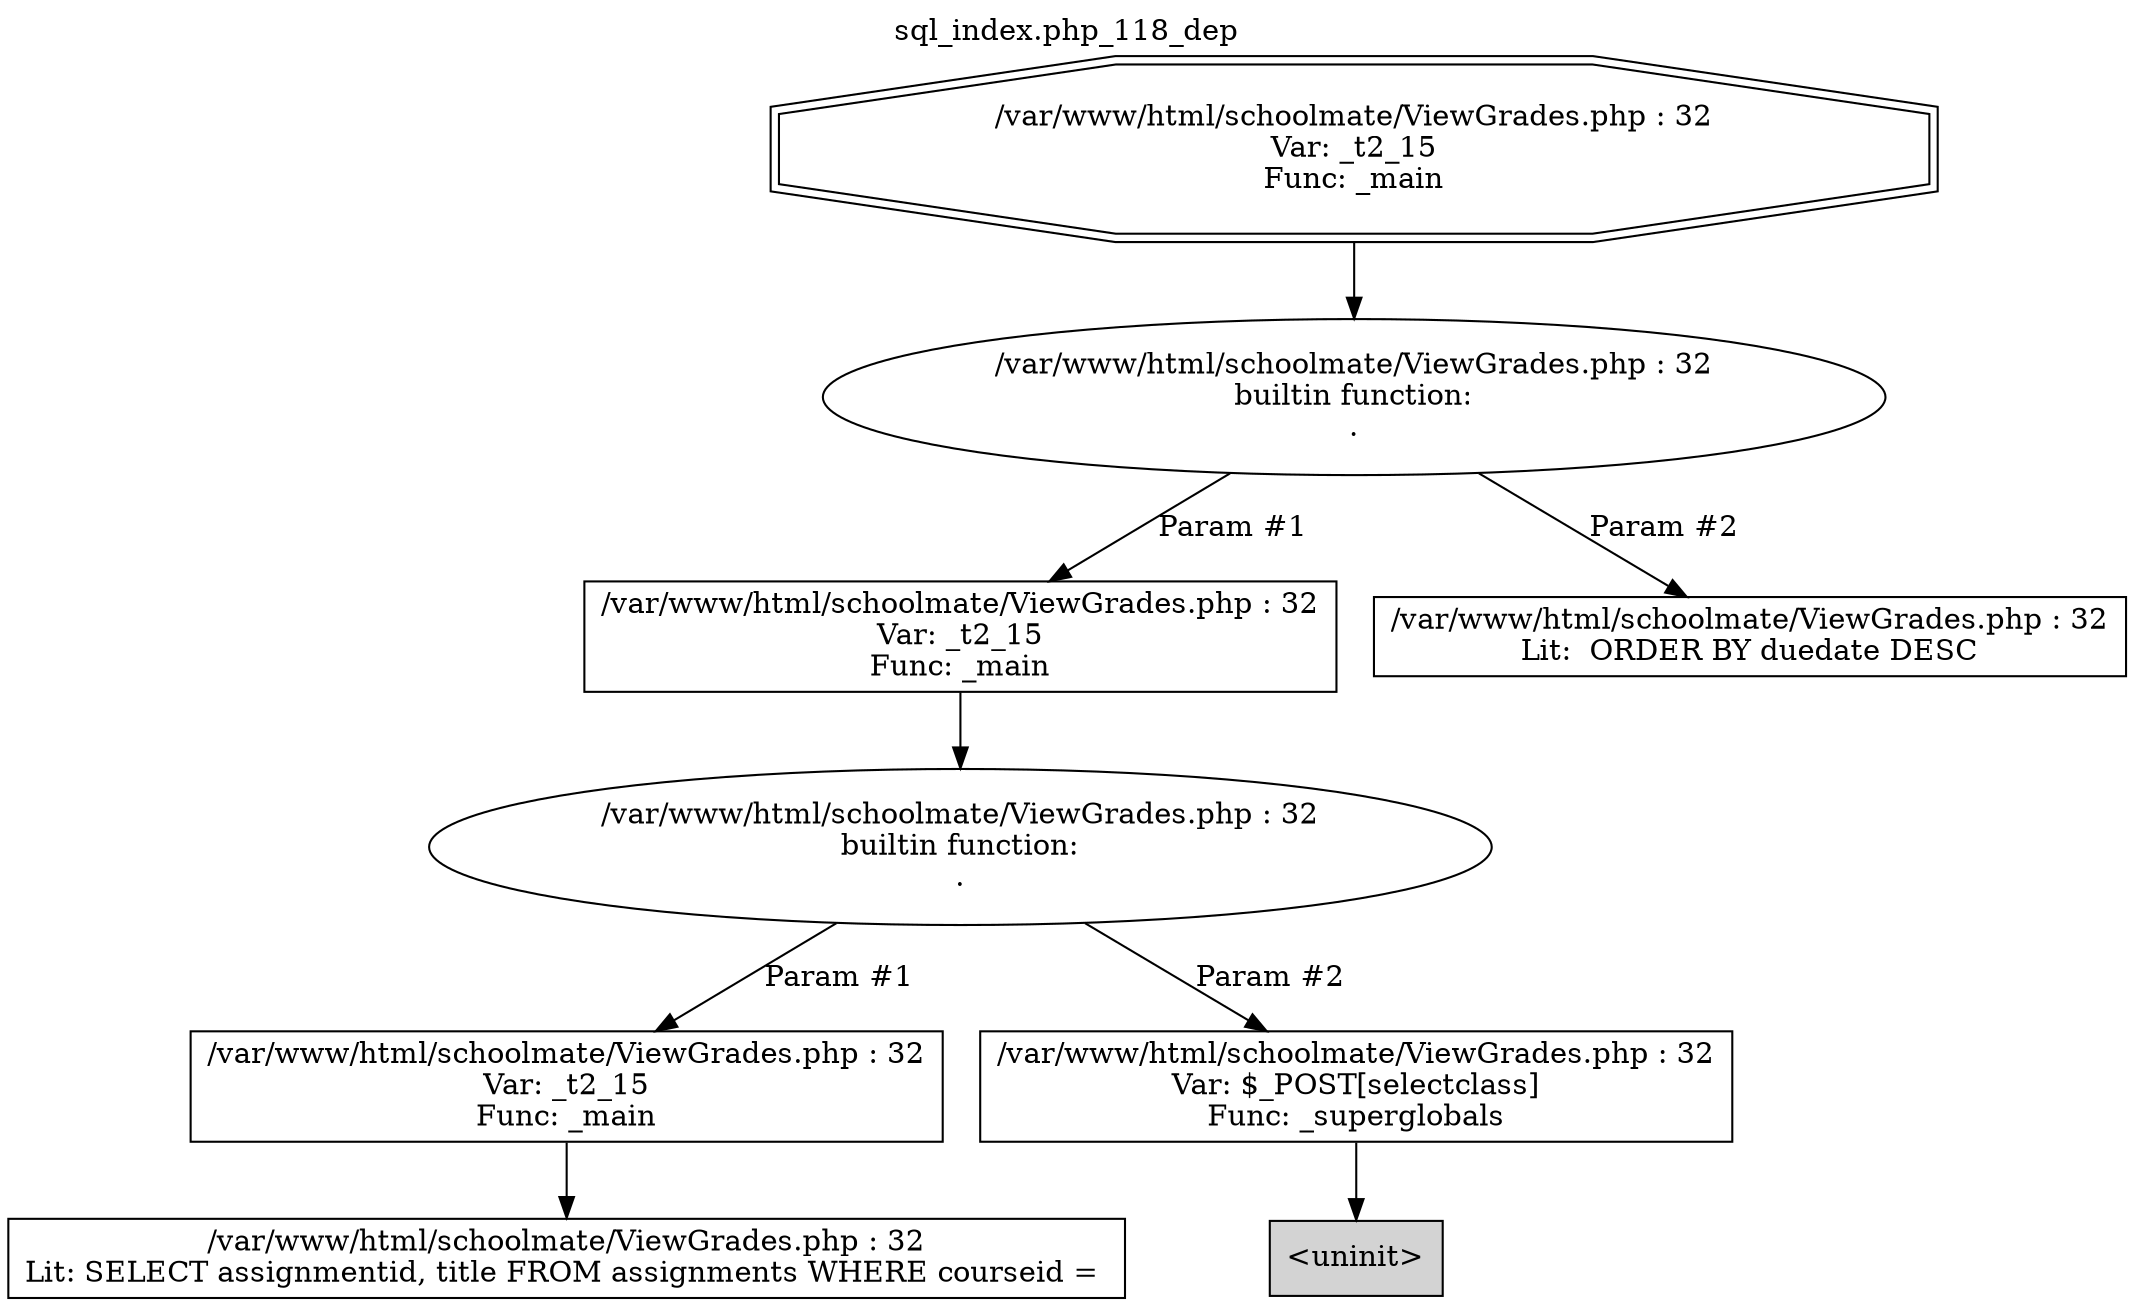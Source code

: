 digraph cfg {
  label="sql_index.php_118_dep";
  labelloc=t;
  n1 [shape=doubleoctagon, label="/var/www/html/schoolmate/ViewGrades.php : 32\nVar: _t2_15\nFunc: _main\n"];
  n2 [shape=ellipse, label="/var/www/html/schoolmate/ViewGrades.php : 32\nbuiltin function:\n.\n"];
  n3 [shape=box, label="/var/www/html/schoolmate/ViewGrades.php : 32\nVar: _t2_15\nFunc: _main\n"];
  n4 [shape=ellipse, label="/var/www/html/schoolmate/ViewGrades.php : 32\nbuiltin function:\n.\n"];
  n5 [shape=box, label="/var/www/html/schoolmate/ViewGrades.php : 32\nVar: _t2_15\nFunc: _main\n"];
  n6 [shape=box, label="/var/www/html/schoolmate/ViewGrades.php : 32\nLit: SELECT assignmentid, title FROM assignments WHERE courseid = \n"];
  n7 [shape=box, label="/var/www/html/schoolmate/ViewGrades.php : 32\nVar: $_POST[selectclass]\nFunc: _superglobals\n"];
  n8 [shape=box, label="<uninit>",style=filled];
  n9 [shape=box, label="/var/www/html/schoolmate/ViewGrades.php : 32\nLit:  ORDER BY duedate DESC\n"];
  n1 -> n2;
  n3 -> n4;
  n5 -> n6;
  n4 -> n5[label="Param #1"];
  n4 -> n7[label="Param #2"];
  n7 -> n8;
  n2 -> n3[label="Param #1"];
  n2 -> n9[label="Param #2"];
}
